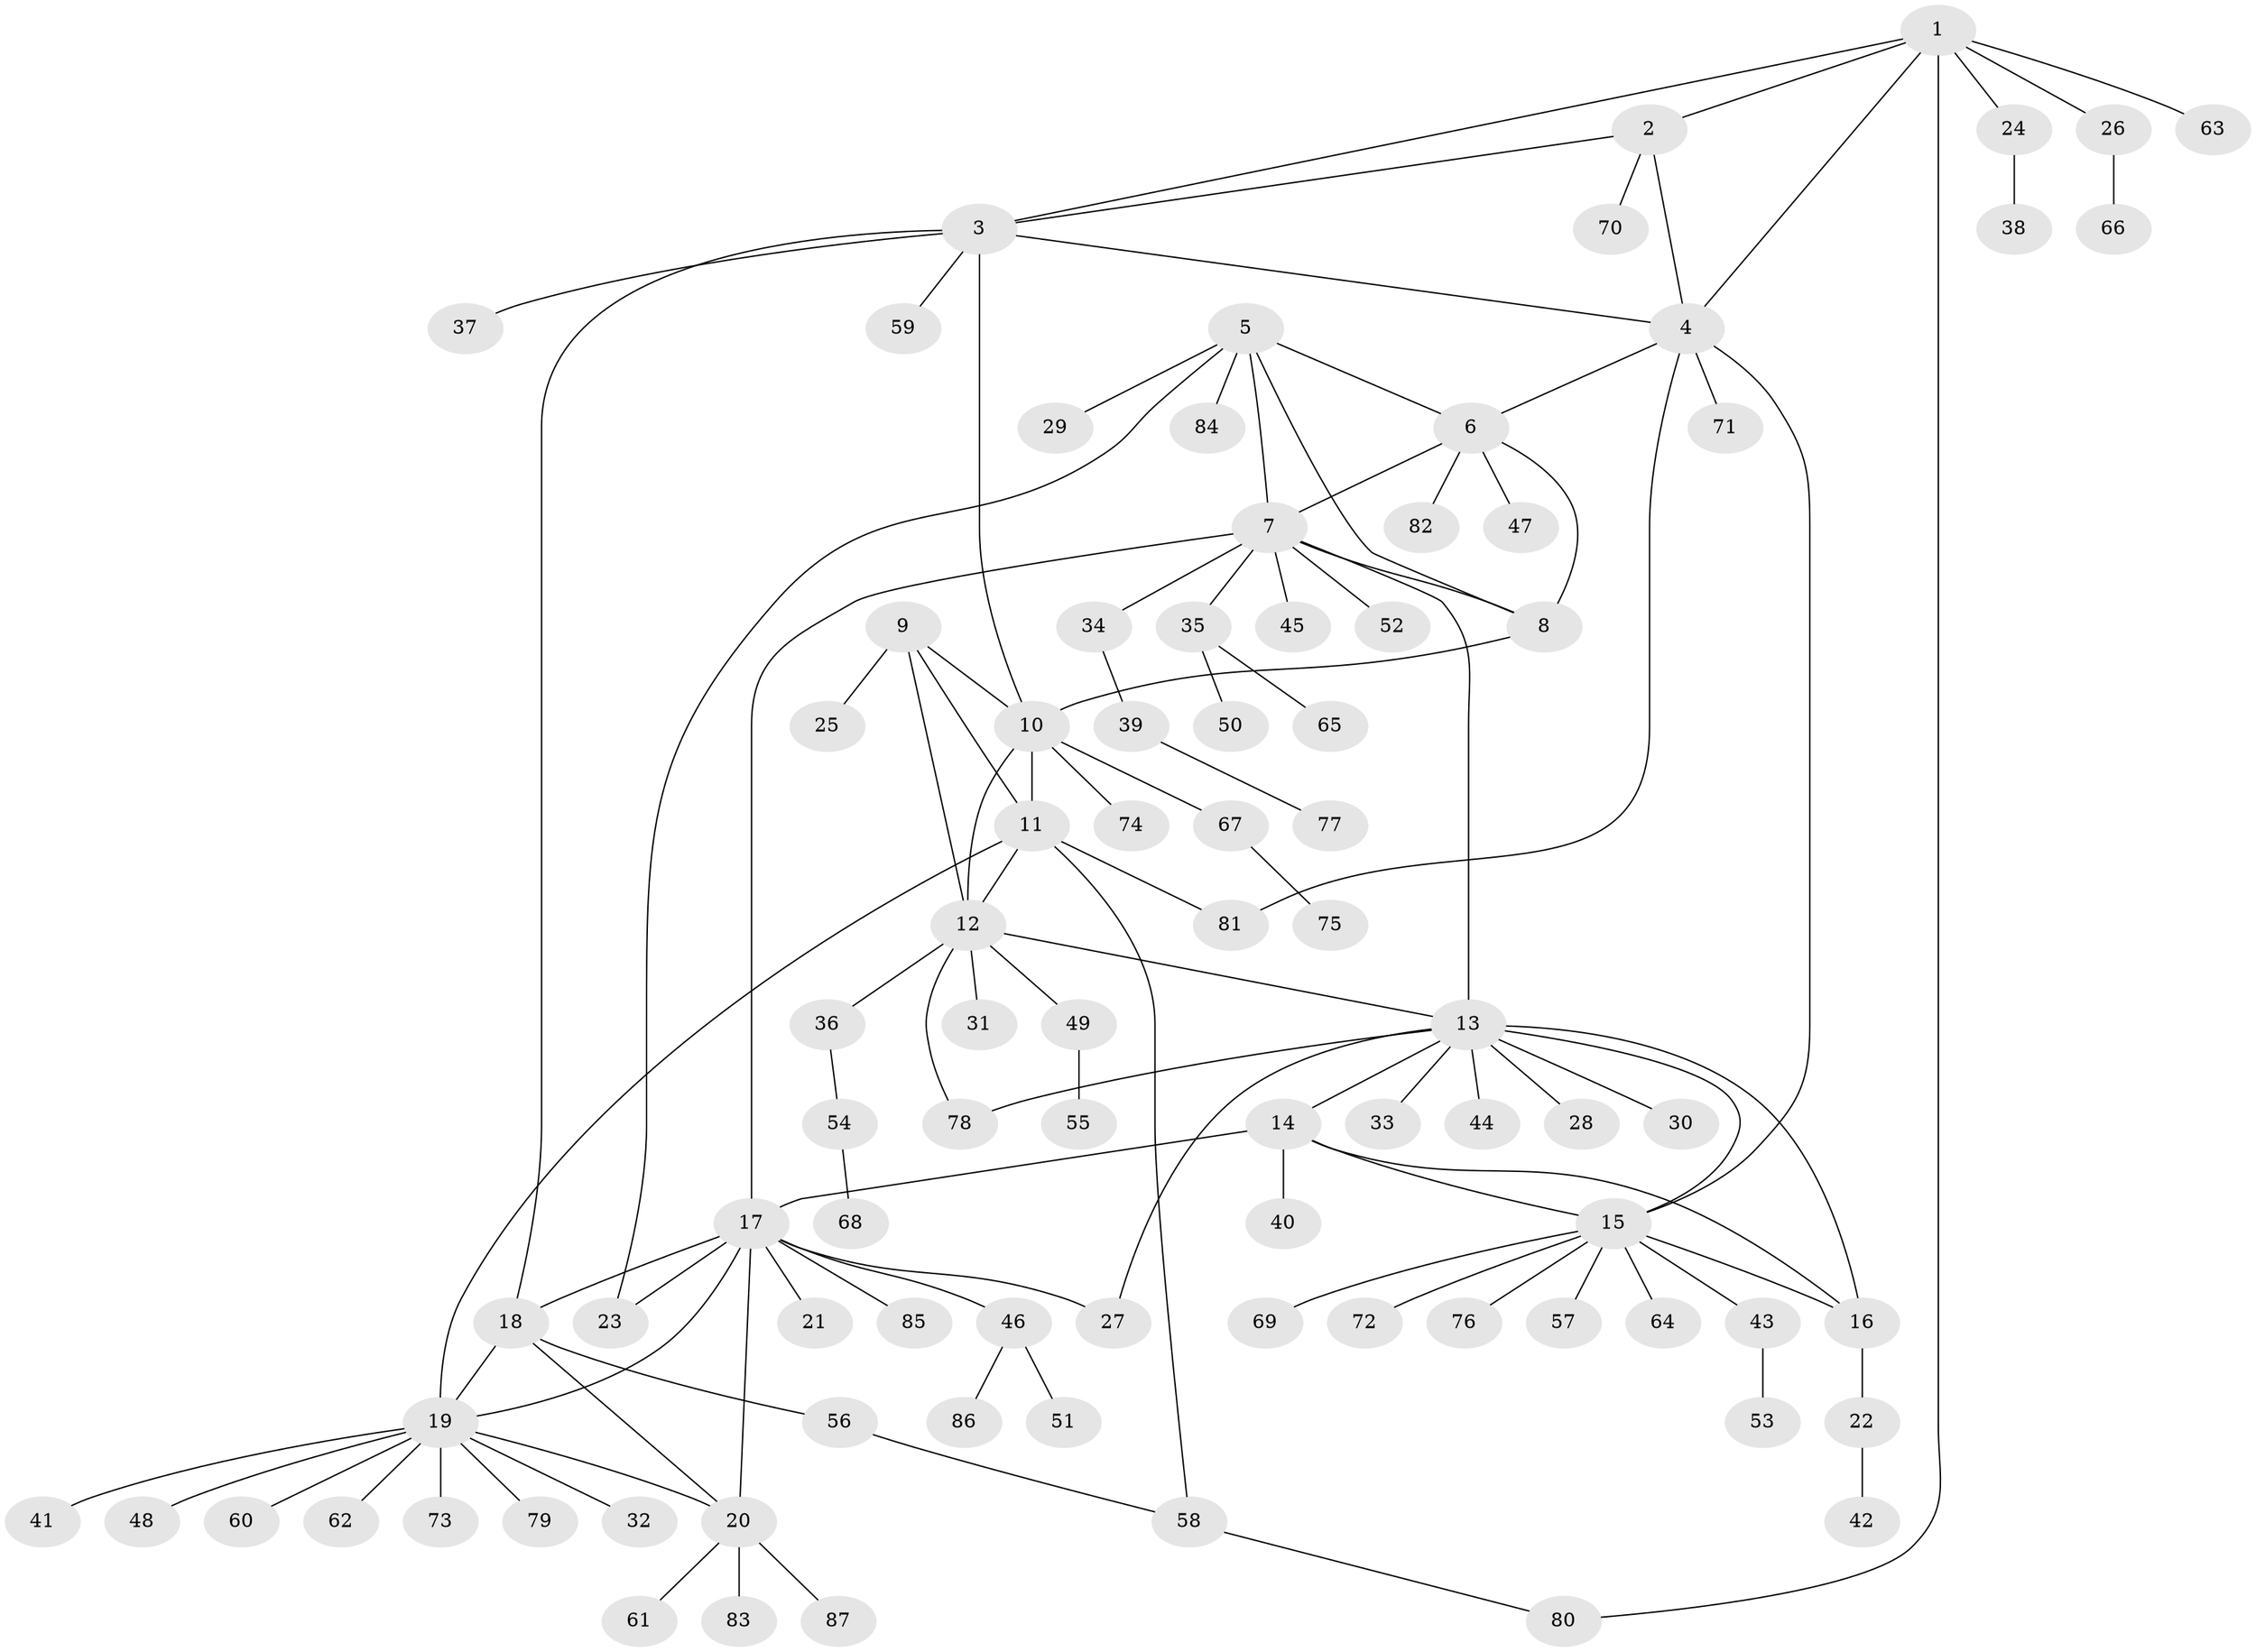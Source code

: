 // Generated by graph-tools (version 1.1) at 2025/54/03/09/25 04:54:22]
// undirected, 87 vertices, 113 edges
graph export_dot {
graph [start="1"]
  node [color=gray90,style=filled];
  1;
  2;
  3;
  4;
  5;
  6;
  7;
  8;
  9;
  10;
  11;
  12;
  13;
  14;
  15;
  16;
  17;
  18;
  19;
  20;
  21;
  22;
  23;
  24;
  25;
  26;
  27;
  28;
  29;
  30;
  31;
  32;
  33;
  34;
  35;
  36;
  37;
  38;
  39;
  40;
  41;
  42;
  43;
  44;
  45;
  46;
  47;
  48;
  49;
  50;
  51;
  52;
  53;
  54;
  55;
  56;
  57;
  58;
  59;
  60;
  61;
  62;
  63;
  64;
  65;
  66;
  67;
  68;
  69;
  70;
  71;
  72;
  73;
  74;
  75;
  76;
  77;
  78;
  79;
  80;
  81;
  82;
  83;
  84;
  85;
  86;
  87;
  1 -- 2;
  1 -- 3;
  1 -- 4;
  1 -- 24;
  1 -- 26;
  1 -- 63;
  1 -- 80;
  2 -- 3;
  2 -- 4;
  2 -- 70;
  3 -- 4;
  3 -- 10;
  3 -- 18;
  3 -- 37;
  3 -- 59;
  4 -- 6;
  4 -- 15;
  4 -- 71;
  4 -- 81;
  5 -- 6;
  5 -- 7;
  5 -- 8;
  5 -- 23;
  5 -- 29;
  5 -- 84;
  6 -- 7;
  6 -- 8;
  6 -- 47;
  6 -- 82;
  7 -- 8;
  7 -- 13;
  7 -- 17;
  7 -- 34;
  7 -- 35;
  7 -- 45;
  7 -- 52;
  8 -- 10;
  9 -- 10;
  9 -- 11;
  9 -- 12;
  9 -- 25;
  10 -- 11;
  10 -- 12;
  10 -- 67;
  10 -- 74;
  11 -- 12;
  11 -- 19;
  11 -- 58;
  11 -- 81;
  12 -- 13;
  12 -- 31;
  12 -- 36;
  12 -- 49;
  12 -- 78;
  13 -- 14;
  13 -- 15;
  13 -- 16;
  13 -- 27;
  13 -- 28;
  13 -- 30;
  13 -- 33;
  13 -- 44;
  13 -- 78;
  14 -- 15;
  14 -- 16;
  14 -- 17;
  14 -- 40;
  15 -- 16;
  15 -- 43;
  15 -- 57;
  15 -- 64;
  15 -- 69;
  15 -- 72;
  15 -- 76;
  16 -- 22;
  17 -- 18;
  17 -- 19;
  17 -- 20;
  17 -- 21;
  17 -- 23;
  17 -- 27;
  17 -- 46;
  17 -- 85;
  18 -- 19;
  18 -- 20;
  18 -- 56;
  19 -- 20;
  19 -- 32;
  19 -- 41;
  19 -- 48;
  19 -- 60;
  19 -- 62;
  19 -- 73;
  19 -- 79;
  20 -- 61;
  20 -- 83;
  20 -- 87;
  22 -- 42;
  24 -- 38;
  26 -- 66;
  34 -- 39;
  35 -- 50;
  35 -- 65;
  36 -- 54;
  39 -- 77;
  43 -- 53;
  46 -- 51;
  46 -- 86;
  49 -- 55;
  54 -- 68;
  56 -- 58;
  58 -- 80;
  67 -- 75;
}
